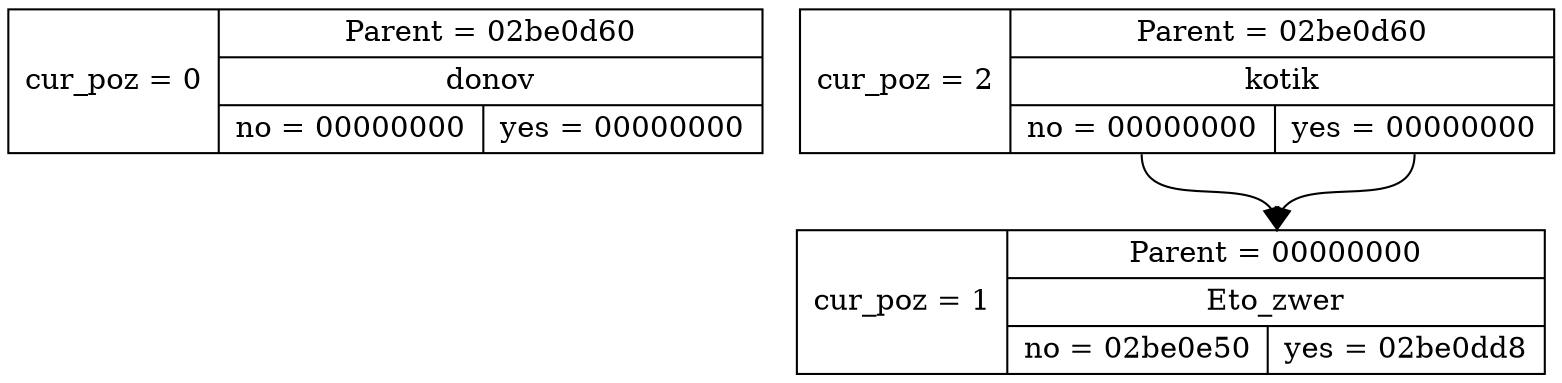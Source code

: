 digraph list {
	node [shape = record];
	node0 [label = "cur_poz = 0|{<f0> Parent = 02be0d60 | <f1>donov |{<f2> no = 00000000 | <f3> yes = 00000000 }}"];
	node1 [label = "cur_poz = 1|{<f0> Parent = 00000000 | <f1>Eto_zwer |{<f2> no = 02be0e50 | <f3> yes = 02be0dd8 }}"];
	node2 [label = "cur_poz = 2|{<f0> Parent = 02be0d60 | <f1>kotik |{<f2> no = 00000000 | <f3> yes = 00000000 }}"];
	"node2":f2 -> "node1":f0;
	"node2":f3 -> "node1":f0;
}